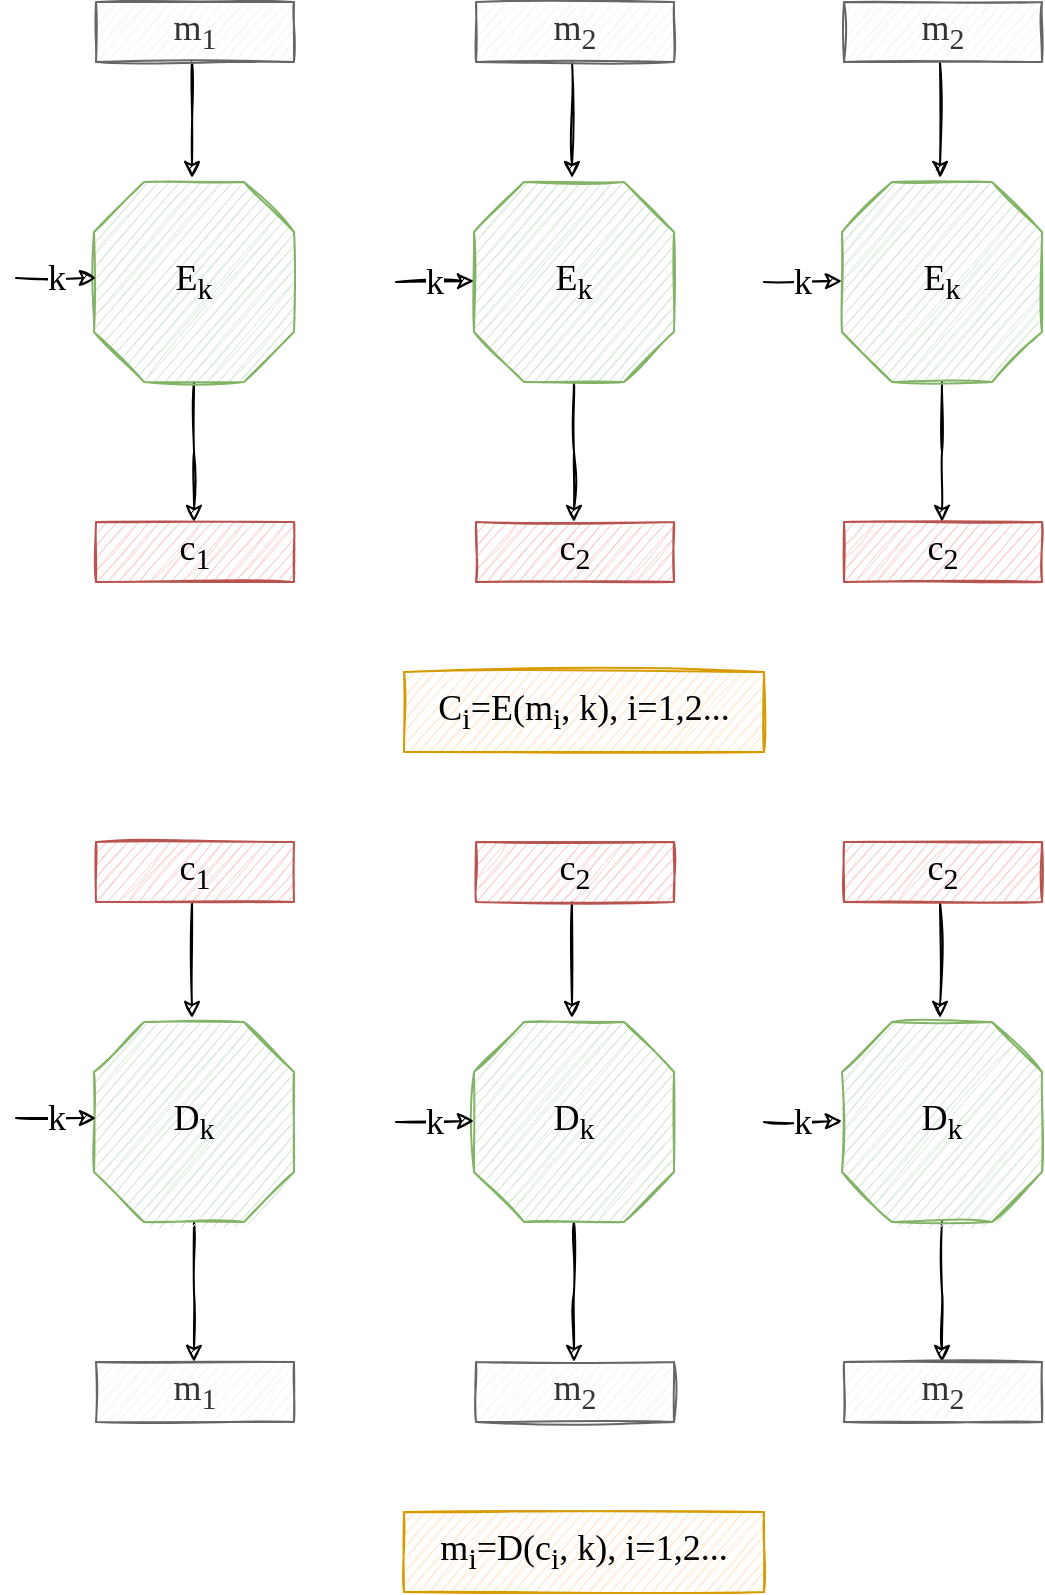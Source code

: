 <mxfile version="15.9.4" type="device"><diagram id="JP0gBPxypD-B3swmiFSp" name="Page-1"><mxGraphModel dx="1422" dy="745" grid="1" gridSize="10" guides="1" tooltips="1" connect="1" arrows="1" fold="1" page="1" pageScale="1" pageWidth="827" pageHeight="1169" math="0" shadow="0"><root><mxCell id="0"/><mxCell id="1" parent="0"/><mxCell id="Hk6vYFL49BtFeGfYQOWi-4" style="edgeStyle=orthogonalEdgeStyle;rounded=0;sketch=1;orthogonalLoop=1;jettySize=auto;html=1;fontFamily=Maven Pro;fontSize=18;fontSource=https%3A%2F%2Ffonts.googleapis.com%2Fcss%3Ffamily%3DMaven%2BPro;" parent="1" source="Y4TUV4H3YHWyU1hq7ZdA-2" edge="1"><mxGeometry relative="1" as="geometry"><mxPoint x="246" y="340" as="targetPoint"/></mxGeometry></mxCell><mxCell id="Y4TUV4H3YHWyU1hq7ZdA-2" value="E&lt;sub&gt;k&lt;/sub&gt;" style="verticalLabelPosition=middle;verticalAlign=middle;html=1;shape=mxgraph.basic.polygon;polyCoords=[[0.25,0],[0.75,0],[1,0.25],[1,0.75],[0.75,1],[0.25,1],[0,0.75],[0,0.25]];polyline=0;sketch=1;fillColor=#d5e8d4;strokeColor=#82b366;fontFamily=Maven Pro;fontSize=18;whiteSpace=wrap;horizontal=1;labelPosition=center;align=center;fontSource=https%3A%2F%2Ffonts.googleapis.com%2Fcss%3Ffamily%3DMaven%2BPro;" parent="1" vertex="1"><mxGeometry x="196" y="170" width="100" height="100" as="geometry"/></mxCell><mxCell id="7hbDICzPNJceYgBazotr-1" value="" style="endArrow=classic;html=1;rounded=0;entryX=0.49;entryY=-0.02;entryDx=0;entryDy=0;entryPerimeter=0;sketch=1;fontFamily=Maven Pro;fontSource=https%3A%2F%2Ffonts.googleapis.com%2Fcss%3Ffamily%3DMaven%2BPro;" parent="1" target="Y4TUV4H3YHWyU1hq7ZdA-2" edge="1"><mxGeometry width="50" height="50" relative="1" as="geometry"><mxPoint x="245" y="110" as="sourcePoint"/><mxPoint x="266" y="-20" as="targetPoint"/></mxGeometry></mxCell><mxCell id="Hk6vYFL49BtFeGfYQOWi-1" value="m&lt;sub&gt;1&lt;/sub&gt;" style="rounded=0;whiteSpace=wrap;html=1;sketch=1;fontSize=18;fontFamily=Maven Pro;fontSource=https%3A%2F%2Ffonts.googleapis.com%2Fcss%3Ffamily%3DMaven%2BPro;fillColor=#f5f5f5;fontColor=#333333;strokeColor=#666666;" parent="1" vertex="1"><mxGeometry x="197" y="80" width="99" height="30" as="geometry"/></mxCell><mxCell id="Hk6vYFL49BtFeGfYQOWi-3" value="k" style="endArrow=classic;html=1;rounded=0;fontFamily=Maven Pro;fontSize=18;entryX=0.01;entryY=0.48;entryDx=0;entryDy=0;entryPerimeter=0;sketch=1;fontSource=https%3A%2F%2Ffonts.googleapis.com%2Fcss%3Ffamily%3DMaven%2BPro;" parent="1" target="Y4TUV4H3YHWyU1hq7ZdA-2" edge="1"><mxGeometry width="50" height="50" relative="1" as="geometry"><mxPoint x="157" y="218" as="sourcePoint"/><mxPoint x="157" y="210" as="targetPoint"/></mxGeometry></mxCell><mxCell id="Hk6vYFL49BtFeGfYQOWi-5" value="c&lt;sub&gt;1&lt;/sub&gt;" style="rounded=0;whiteSpace=wrap;html=1;sketch=1;fontSize=18;fontFamily=Maven Pro;fontSource=https%3A%2F%2Ffonts.googleapis.com%2Fcss%3Ffamily%3DMaven%2BPro;fillColor=#f8cecc;strokeColor=#b85450;" parent="1" vertex="1"><mxGeometry x="197" y="340" width="99" height="30" as="geometry"/></mxCell><mxCell id="Hk6vYFL49BtFeGfYQOWi-6" style="edgeStyle=orthogonalEdgeStyle;rounded=0;sketch=1;orthogonalLoop=1;jettySize=auto;html=1;fontFamily=Maven Pro;fontSize=18;fontSource=https%3A%2F%2Ffonts.googleapis.com%2Fcss%3Ffamily%3DMaven%2BPro;" parent="1" source="Hk6vYFL49BtFeGfYQOWi-7" edge="1"><mxGeometry relative="1" as="geometry"><mxPoint x="436" y="340" as="targetPoint"/></mxGeometry></mxCell><mxCell id="Hk6vYFL49BtFeGfYQOWi-7" value="E&lt;sub&gt;k&lt;/sub&gt;" style="verticalLabelPosition=middle;verticalAlign=middle;html=1;shape=mxgraph.basic.polygon;polyCoords=[[0.25,0],[0.75,0],[1,0.25],[1,0.75],[0.75,1],[0.25,1],[0,0.75],[0,0.25]];polyline=0;sketch=1;fillColor=#d5e8d4;strokeColor=#82b366;fontFamily=Maven Pro;fontSize=18;whiteSpace=wrap;horizontal=1;labelPosition=center;align=center;fontSource=https%3A%2F%2Ffonts.googleapis.com%2Fcss%3Ffamily%3DMaven%2BPro;" parent="1" vertex="1"><mxGeometry x="386" y="170" width="100" height="100" as="geometry"/></mxCell><mxCell id="Hk6vYFL49BtFeGfYQOWi-8" value="" style="endArrow=classic;html=1;rounded=0;entryX=0.49;entryY=-0.02;entryDx=0;entryDy=0;entryPerimeter=0;sketch=1;fontFamily=Maven Pro;fontSource=https%3A%2F%2Ffonts.googleapis.com%2Fcss%3Ffamily%3DMaven%2BPro;" parent="1" target="Hk6vYFL49BtFeGfYQOWi-7" edge="1"><mxGeometry width="50" height="50" relative="1" as="geometry"><mxPoint x="435" y="110" as="sourcePoint"/><mxPoint x="456" y="-20" as="targetPoint"/></mxGeometry></mxCell><mxCell id="Hk6vYFL49BtFeGfYQOWi-9" value="m&lt;sub&gt;2&lt;/sub&gt;" style="rounded=0;whiteSpace=wrap;html=1;sketch=1;fontSize=18;fontFamily=Maven Pro;fontSource=https%3A%2F%2Ffonts.googleapis.com%2Fcss%3Ffamily%3DMaven%2BPro;fillColor=#f5f5f5;fontColor=#333333;strokeColor=#666666;" parent="1" vertex="1"><mxGeometry x="387" y="80" width="99" height="30" as="geometry"/></mxCell><mxCell id="Hk6vYFL49BtFeGfYQOWi-11" value="c&lt;sub&gt;2&lt;/sub&gt;" style="rounded=0;whiteSpace=wrap;html=1;sketch=1;fontSize=18;fontFamily=Maven Pro;fontSource=https%3A%2F%2Ffonts.googleapis.com%2Fcss%3Ffamily%3DMaven%2BPro;fillColor=#f8cecc;strokeColor=#b85450;" parent="1" vertex="1"><mxGeometry x="387" y="340" width="99" height="30" as="geometry"/></mxCell><mxCell id="Hk6vYFL49BtFeGfYQOWi-33" value="k" style="endArrow=classic;html=1;rounded=0;fontFamily=Maven Pro;fontSize=18;entryX=0.01;entryY=0.48;entryDx=0;entryDy=0;entryPerimeter=0;sketch=1;fontSource=https%3A%2F%2Ffonts.googleapis.com%2Fcss%3Ffamily%3DMaven%2BPro;" parent="1" edge="1"><mxGeometry width="50" height="50" relative="1" as="geometry"><mxPoint x="347" y="220" as="sourcePoint"/><mxPoint x="386" y="219.5" as="targetPoint"/></mxGeometry></mxCell><mxCell id="2CO_GG3WCdgz4ixyE1Iy-1" style="edgeStyle=orthogonalEdgeStyle;rounded=0;sketch=1;orthogonalLoop=1;jettySize=auto;html=1;fontFamily=Maven Pro;fontSize=18;fontSource=https%3A%2F%2Ffonts.googleapis.com%2Fcss%3Ffamily%3DMaven%2BPro;" edge="1" parent="1" source="2CO_GG3WCdgz4ixyE1Iy-2"><mxGeometry relative="1" as="geometry"><mxPoint x="620" y="340" as="targetPoint"/></mxGeometry></mxCell><mxCell id="2CO_GG3WCdgz4ixyE1Iy-2" value="E&lt;sub&gt;k&lt;/sub&gt;" style="verticalLabelPosition=middle;verticalAlign=middle;html=1;shape=mxgraph.basic.polygon;polyCoords=[[0.25,0],[0.75,0],[1,0.25],[1,0.75],[0.75,1],[0.25,1],[0,0.75],[0,0.25]];polyline=0;sketch=1;fillColor=#d5e8d4;strokeColor=#82b366;fontFamily=Maven Pro;fontSize=18;whiteSpace=wrap;horizontal=1;labelPosition=center;align=center;fontSource=https%3A%2F%2Ffonts.googleapis.com%2Fcss%3Ffamily%3DMaven%2BPro;" vertex="1" parent="1"><mxGeometry x="570" y="170" width="100" height="100" as="geometry"/></mxCell><mxCell id="2CO_GG3WCdgz4ixyE1Iy-3" value="" style="endArrow=classic;html=1;rounded=0;entryX=0.49;entryY=-0.02;entryDx=0;entryDy=0;entryPerimeter=0;sketch=1;fontFamily=Maven Pro;fontSource=https%3A%2F%2Ffonts.googleapis.com%2Fcss%3Ffamily%3DMaven%2BPro;" edge="1" parent="1" target="2CO_GG3WCdgz4ixyE1Iy-2"><mxGeometry width="50" height="50" relative="1" as="geometry"><mxPoint x="619" y="110" as="sourcePoint"/><mxPoint x="640" y="-20" as="targetPoint"/></mxGeometry></mxCell><mxCell id="2CO_GG3WCdgz4ixyE1Iy-4" value="m&lt;sub&gt;2&lt;/sub&gt;" style="rounded=0;whiteSpace=wrap;html=1;sketch=1;fontSize=18;fontFamily=Maven Pro;fontSource=https%3A%2F%2Ffonts.googleapis.com%2Fcss%3Ffamily%3DMaven%2BPro;fillColor=#f5f5f5;fontColor=#333333;strokeColor=#666666;" vertex="1" parent="1"><mxGeometry x="571" y="80" width="99" height="30" as="geometry"/></mxCell><mxCell id="2CO_GG3WCdgz4ixyE1Iy-5" value="c&lt;sub&gt;2&lt;/sub&gt;" style="rounded=0;whiteSpace=wrap;html=1;sketch=1;fontSize=18;fontFamily=Maven Pro;fontSource=https%3A%2F%2Ffonts.googleapis.com%2Fcss%3Ffamily%3DMaven%2BPro;fillColor=#f8cecc;strokeColor=#b85450;" vertex="1" parent="1"><mxGeometry x="571" y="340" width="99" height="30" as="geometry"/></mxCell><mxCell id="2CO_GG3WCdgz4ixyE1Iy-6" value="k" style="endArrow=classic;html=1;rounded=0;fontFamily=Maven Pro;fontSize=18;entryX=0.01;entryY=0.48;entryDx=0;entryDy=0;entryPerimeter=0;sketch=1;fontSource=https%3A%2F%2Ffonts.googleapis.com%2Fcss%3Ffamily%3DMaven%2BPro;" edge="1" parent="1"><mxGeometry width="50" height="50" relative="1" as="geometry"><mxPoint x="531" y="220" as="sourcePoint"/><mxPoint x="570" y="219.5" as="targetPoint"/></mxGeometry></mxCell><mxCell id="2CO_GG3WCdgz4ixyE1Iy-8" value="C&lt;sub&gt;i&lt;/sub&gt;=E(m&lt;sub&gt;i&lt;/sub&gt;, k), i=1,2..." style="rounded=0;whiteSpace=wrap;html=1;shadow=0;sketch=1;fontFamily=Maven Pro;fontSource=https%3A%2F%2Ffonts.googleapis.com%2Fcss%3Ffamily%3DMaven%2BPro;fontSize=18;fillColor=#ffe6cc;strokeColor=#d79b00;" vertex="1" parent="1"><mxGeometry x="351" y="415" width="180" height="40" as="geometry"/></mxCell><mxCell id="2CO_GG3WCdgz4ixyE1Iy-10" style="edgeStyle=orthogonalEdgeStyle;rounded=0;sketch=1;orthogonalLoop=1;jettySize=auto;html=1;fontFamily=Maven Pro;fontSize=18;fontSource=https%3A%2F%2Ffonts.googleapis.com%2Fcss%3Ffamily%3DMaven%2BPro;" edge="1" parent="1" source="2CO_GG3WCdgz4ixyE1Iy-11"><mxGeometry relative="1" as="geometry"><mxPoint x="246" y="760" as="targetPoint"/></mxGeometry></mxCell><mxCell id="2CO_GG3WCdgz4ixyE1Iy-11" value="D&lt;sub&gt;k&lt;/sub&gt;" style="verticalLabelPosition=middle;verticalAlign=middle;html=1;shape=mxgraph.basic.polygon;polyCoords=[[0.25,0],[0.75,0],[1,0.25],[1,0.75],[0.75,1],[0.25,1],[0,0.75],[0,0.25]];polyline=0;sketch=1;fillColor=#d5e8d4;strokeColor=#82b366;fontFamily=Maven Pro;fontSize=18;whiteSpace=wrap;horizontal=1;labelPosition=center;align=center;fontSource=https%3A%2F%2Ffonts.googleapis.com%2Fcss%3Ffamily%3DMaven%2BPro;" vertex="1" parent="1"><mxGeometry x="196" y="590" width="100" height="100" as="geometry"/></mxCell><mxCell id="2CO_GG3WCdgz4ixyE1Iy-12" value="" style="endArrow=classic;html=1;rounded=0;entryX=0.49;entryY=-0.02;entryDx=0;entryDy=0;entryPerimeter=0;sketch=1;fontFamily=Maven Pro;fontSource=https%3A%2F%2Ffonts.googleapis.com%2Fcss%3Ffamily%3DMaven%2BPro;" edge="1" parent="1" target="2CO_GG3WCdgz4ixyE1Iy-11"><mxGeometry width="50" height="50" relative="1" as="geometry"><mxPoint x="245" y="530" as="sourcePoint"/><mxPoint x="266" y="400" as="targetPoint"/></mxGeometry></mxCell><mxCell id="2CO_GG3WCdgz4ixyE1Iy-13" value="c&lt;sub&gt;1&lt;/sub&gt;" style="rounded=0;whiteSpace=wrap;html=1;sketch=1;fontSize=18;fontFamily=Maven Pro;fontSource=https%3A%2F%2Ffonts.googleapis.com%2Fcss%3Ffamily%3DMaven%2BPro;fillColor=#f8cecc;strokeColor=#b85450;" vertex="1" parent="1"><mxGeometry x="197" y="500" width="99" height="30" as="geometry"/></mxCell><mxCell id="2CO_GG3WCdgz4ixyE1Iy-14" value="k" style="endArrow=classic;html=1;rounded=0;fontFamily=Maven Pro;fontSize=18;entryX=0.01;entryY=0.48;entryDx=0;entryDy=0;entryPerimeter=0;sketch=1;fontSource=https%3A%2F%2Ffonts.googleapis.com%2Fcss%3Ffamily%3DMaven%2BPro;" edge="1" parent="1" target="2CO_GG3WCdgz4ixyE1Iy-11"><mxGeometry width="50" height="50" relative="1" as="geometry"><mxPoint x="157" y="638" as="sourcePoint"/><mxPoint x="157" y="630" as="targetPoint"/></mxGeometry></mxCell><mxCell id="2CO_GG3WCdgz4ixyE1Iy-15" value="m&lt;sub&gt;1&lt;/sub&gt;" style="rounded=0;whiteSpace=wrap;html=1;sketch=1;fontSize=18;fontFamily=Maven Pro;fontSource=https%3A%2F%2Ffonts.googleapis.com%2Fcss%3Ffamily%3DMaven%2BPro;fillColor=#f5f5f5;strokeColor=#666666;fontColor=#333333;" vertex="1" parent="1"><mxGeometry x="197" y="760" width="99" height="30" as="geometry"/></mxCell><mxCell id="2CO_GG3WCdgz4ixyE1Iy-16" style="edgeStyle=orthogonalEdgeStyle;rounded=0;sketch=1;orthogonalLoop=1;jettySize=auto;html=1;fontFamily=Maven Pro;fontSize=18;fontSource=https%3A%2F%2Ffonts.googleapis.com%2Fcss%3Ffamily%3DMaven%2BPro;" edge="1" parent="1" source="2CO_GG3WCdgz4ixyE1Iy-17"><mxGeometry relative="1" as="geometry"><mxPoint x="436" y="760" as="targetPoint"/></mxGeometry></mxCell><mxCell id="2CO_GG3WCdgz4ixyE1Iy-17" value="D&lt;sub&gt;k&lt;/sub&gt;" style="verticalLabelPosition=middle;verticalAlign=middle;html=1;shape=mxgraph.basic.polygon;polyCoords=[[0.25,0],[0.75,0],[1,0.25],[1,0.75],[0.75,1],[0.25,1],[0,0.75],[0,0.25]];polyline=0;sketch=1;fillColor=#d5e8d4;strokeColor=#82b366;fontFamily=Maven Pro;fontSize=18;whiteSpace=wrap;horizontal=1;labelPosition=center;align=center;fontSource=https%3A%2F%2Ffonts.googleapis.com%2Fcss%3Ffamily%3DMaven%2BPro;" vertex="1" parent="1"><mxGeometry x="386" y="590" width="100" height="100" as="geometry"/></mxCell><mxCell id="2CO_GG3WCdgz4ixyE1Iy-18" value="" style="endArrow=classic;html=1;rounded=0;entryX=0.49;entryY=-0.02;entryDx=0;entryDy=0;entryPerimeter=0;sketch=1;fontFamily=Maven Pro;fontSource=https%3A%2F%2Ffonts.googleapis.com%2Fcss%3Ffamily%3DMaven%2BPro;" edge="1" parent="1" target="2CO_GG3WCdgz4ixyE1Iy-17"><mxGeometry width="50" height="50" relative="1" as="geometry"><mxPoint x="435" y="530" as="sourcePoint"/><mxPoint x="456" y="400" as="targetPoint"/></mxGeometry></mxCell><mxCell id="2CO_GG3WCdgz4ixyE1Iy-19" value="c&lt;sub&gt;2&lt;/sub&gt;" style="rounded=0;whiteSpace=wrap;html=1;sketch=1;fontSize=18;fontFamily=Maven Pro;fontSource=https%3A%2F%2Ffonts.googleapis.com%2Fcss%3Ffamily%3DMaven%2BPro;fillColor=#f8cecc;strokeColor=#b85450;" vertex="1" parent="1"><mxGeometry x="387" y="500" width="99" height="30" as="geometry"/></mxCell><mxCell id="2CO_GG3WCdgz4ixyE1Iy-20" value="m&lt;sub&gt;2&lt;/sub&gt;" style="rounded=0;whiteSpace=wrap;html=1;sketch=1;fontSize=18;fontFamily=Maven Pro;fontSource=https%3A%2F%2Ffonts.googleapis.com%2Fcss%3Ffamily%3DMaven%2BPro;fillColor=#f5f5f5;strokeColor=#666666;fontColor=#333333;" vertex="1" parent="1"><mxGeometry x="387" y="760" width="99" height="30" as="geometry"/></mxCell><mxCell id="2CO_GG3WCdgz4ixyE1Iy-21" value="k" style="endArrow=classic;html=1;rounded=0;fontFamily=Maven Pro;fontSize=18;entryX=0.01;entryY=0.48;entryDx=0;entryDy=0;entryPerimeter=0;sketch=1;fontSource=https%3A%2F%2Ffonts.googleapis.com%2Fcss%3Ffamily%3DMaven%2BPro;" edge="1" parent="1"><mxGeometry width="50" height="50" relative="1" as="geometry"><mxPoint x="347" y="640" as="sourcePoint"/><mxPoint x="386" y="639.5" as="targetPoint"/></mxGeometry></mxCell><mxCell id="2CO_GG3WCdgz4ixyE1Iy-22" style="edgeStyle=orthogonalEdgeStyle;rounded=0;sketch=1;orthogonalLoop=1;jettySize=auto;html=1;fontFamily=Maven Pro;fontSize=18;fontSource=https%3A%2F%2Ffonts.googleapis.com%2Fcss%3Ffamily%3DMaven%2BPro;" edge="1" parent="1" source="2CO_GG3WCdgz4ixyE1Iy-23"><mxGeometry relative="1" as="geometry"><mxPoint x="620" y="760" as="targetPoint"/></mxGeometry></mxCell><mxCell id="2CO_GG3WCdgz4ixyE1Iy-23" value="D&lt;sub&gt;k&lt;/sub&gt;" style="verticalLabelPosition=middle;verticalAlign=middle;html=1;shape=mxgraph.basic.polygon;polyCoords=[[0.25,0],[0.75,0],[1,0.25],[1,0.75],[0.75,1],[0.25,1],[0,0.75],[0,0.25]];polyline=0;sketch=1;fillColor=#d5e8d4;strokeColor=#82b366;fontFamily=Maven Pro;fontSize=18;whiteSpace=wrap;horizontal=1;labelPosition=center;align=center;fontSource=https%3A%2F%2Ffonts.googleapis.com%2Fcss%3Ffamily%3DMaven%2BPro;" vertex="1" parent="1"><mxGeometry x="570" y="590" width="100" height="100" as="geometry"/></mxCell><mxCell id="2CO_GG3WCdgz4ixyE1Iy-24" value="" style="endArrow=classic;html=1;rounded=0;entryX=0.49;entryY=-0.02;entryDx=0;entryDy=0;entryPerimeter=0;sketch=1;fontFamily=Maven Pro;fontSource=https%3A%2F%2Ffonts.googleapis.com%2Fcss%3Ffamily%3DMaven%2BPro;" edge="1" parent="1" target="2CO_GG3WCdgz4ixyE1Iy-23"><mxGeometry width="50" height="50" relative="1" as="geometry"><mxPoint x="619" y="530" as="sourcePoint"/><mxPoint x="640" y="400" as="targetPoint"/></mxGeometry></mxCell><mxCell id="2CO_GG3WCdgz4ixyE1Iy-25" value="c&lt;sub&gt;2&lt;/sub&gt;" style="rounded=0;whiteSpace=wrap;html=1;sketch=1;fontSize=18;fontFamily=Maven Pro;fontSource=https%3A%2F%2Ffonts.googleapis.com%2Fcss%3Ffamily%3DMaven%2BPro;fillColor=#f8cecc;strokeColor=#b85450;" vertex="1" parent="1"><mxGeometry x="571" y="500" width="99" height="30" as="geometry"/></mxCell><mxCell id="2CO_GG3WCdgz4ixyE1Iy-26" value="m&lt;sub&gt;2&lt;/sub&gt;" style="rounded=0;whiteSpace=wrap;html=1;sketch=1;fontSize=18;fontFamily=Maven Pro;fontSource=https%3A%2F%2Ffonts.googleapis.com%2Fcss%3Ffamily%3DMaven%2BPro;fillColor=#f5f5f5;strokeColor=#666666;fontColor=#333333;" vertex="1" parent="1"><mxGeometry x="571" y="760" width="99" height="30" as="geometry"/></mxCell><mxCell id="2CO_GG3WCdgz4ixyE1Iy-27" value="k" style="endArrow=classic;html=1;rounded=0;fontFamily=Maven Pro;fontSize=18;entryX=0.01;entryY=0.48;entryDx=0;entryDy=0;entryPerimeter=0;sketch=1;fontSource=https%3A%2F%2Ffonts.googleapis.com%2Fcss%3Ffamily%3DMaven%2BPro;" edge="1" parent="1"><mxGeometry width="50" height="50" relative="1" as="geometry"><mxPoint x="531" y="640" as="sourcePoint"/><mxPoint x="570" y="639.5" as="targetPoint"/></mxGeometry></mxCell><mxCell id="2CO_GG3WCdgz4ixyE1Iy-28" value="m&lt;sub&gt;i&lt;/sub&gt;=D(c&lt;sub&gt;i&lt;/sub&gt;, k), i=1,2..." style="rounded=0;whiteSpace=wrap;html=1;shadow=0;sketch=1;fontFamily=Maven Pro;fontSource=https%3A%2F%2Ffonts.googleapis.com%2Fcss%3Ffamily%3DMaven%2BPro;fontSize=18;fillColor=#ffe6cc;strokeColor=#d79b00;" vertex="1" parent="1"><mxGeometry x="351" y="835" width="180" height="40" as="geometry"/></mxCell></root></mxGraphModel></diagram></mxfile>